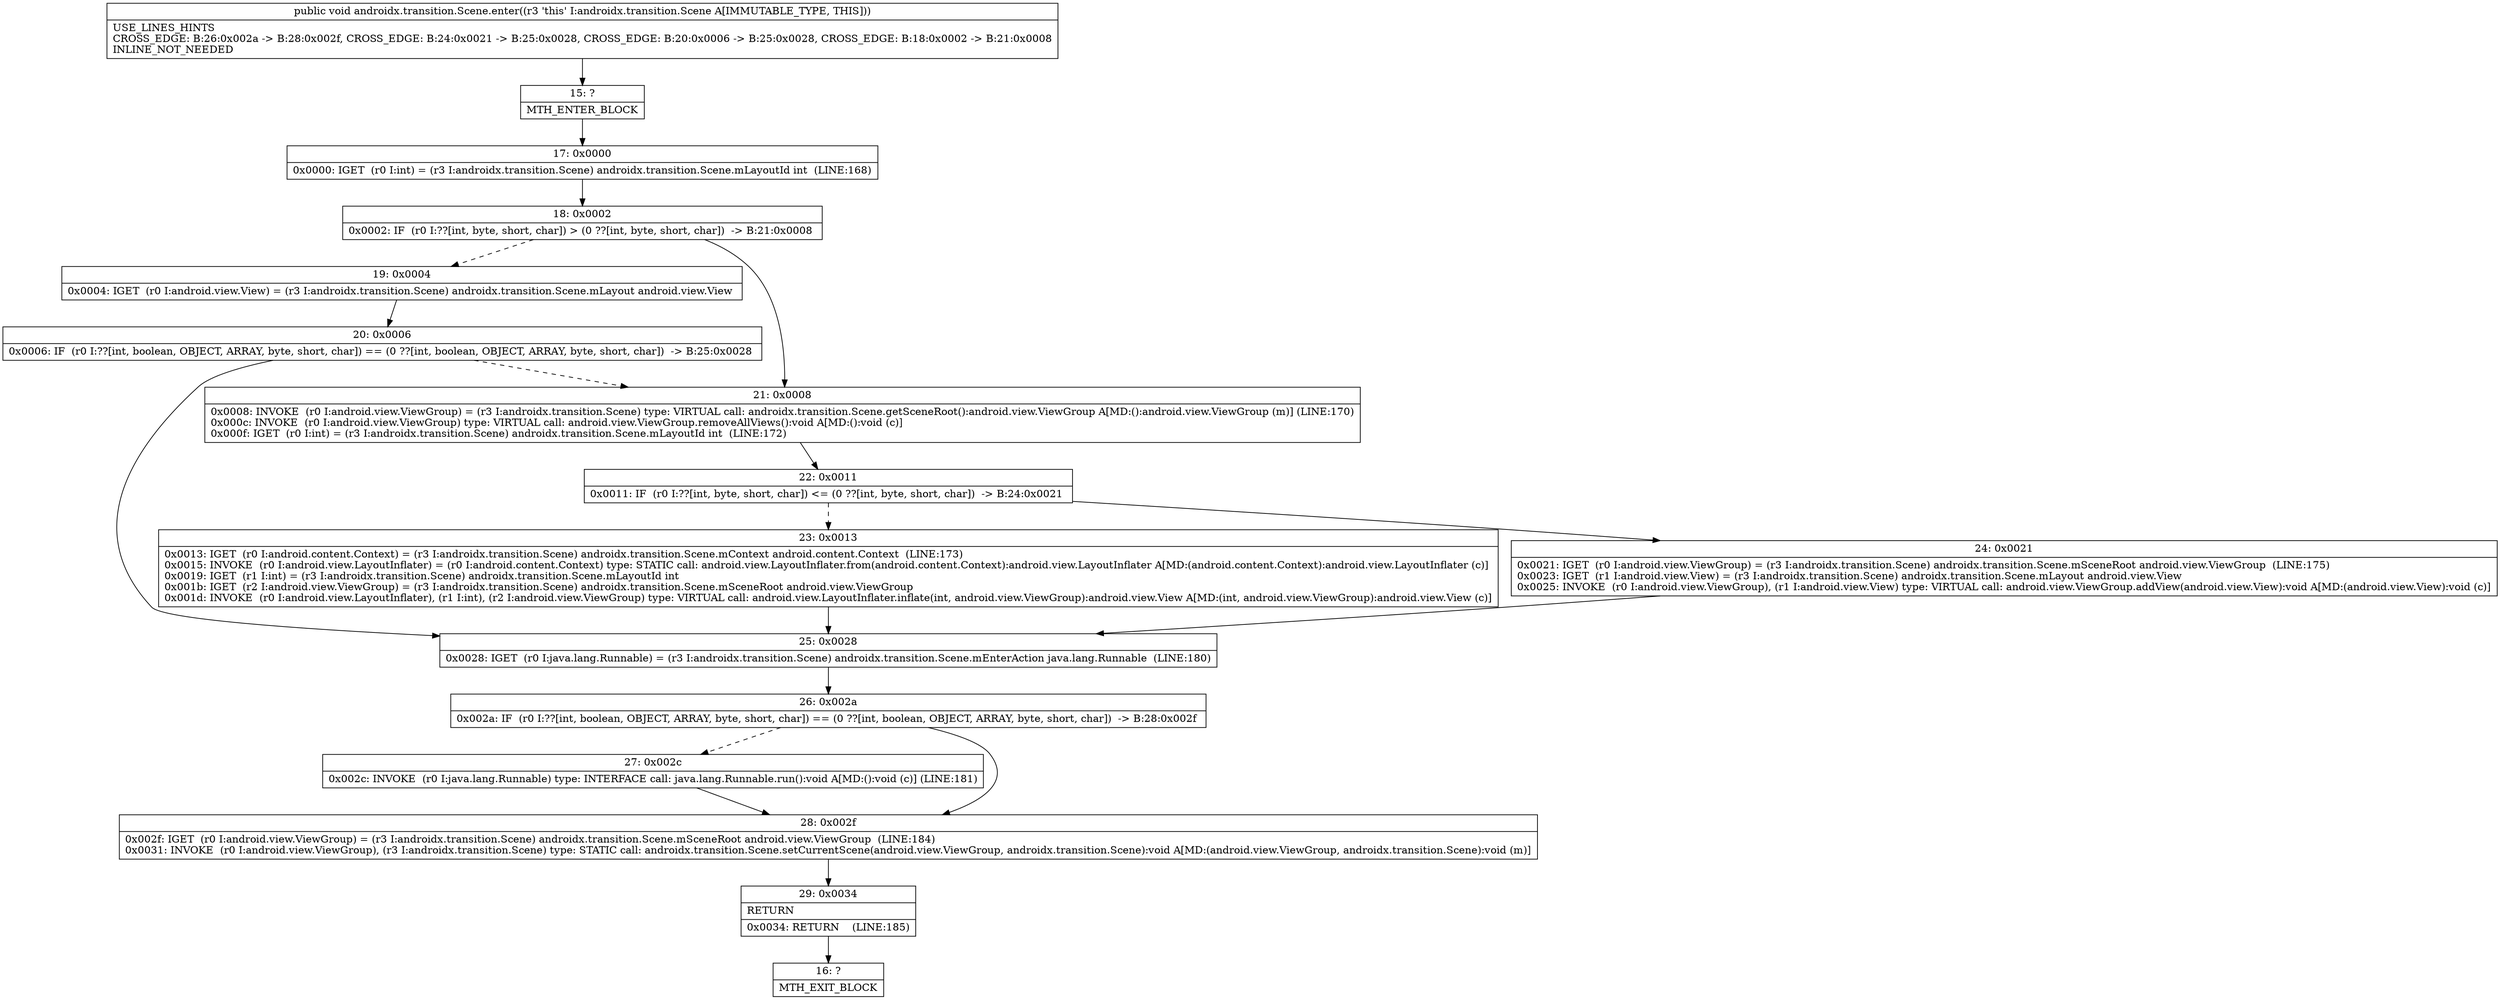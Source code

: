 digraph "CFG forandroidx.transition.Scene.enter()V" {
Node_15 [shape=record,label="{15\:\ ?|MTH_ENTER_BLOCK\l}"];
Node_17 [shape=record,label="{17\:\ 0x0000|0x0000: IGET  (r0 I:int) = (r3 I:androidx.transition.Scene) androidx.transition.Scene.mLayoutId int  (LINE:168)\l}"];
Node_18 [shape=record,label="{18\:\ 0x0002|0x0002: IF  (r0 I:??[int, byte, short, char]) \> (0 ??[int, byte, short, char])  \-\> B:21:0x0008 \l}"];
Node_19 [shape=record,label="{19\:\ 0x0004|0x0004: IGET  (r0 I:android.view.View) = (r3 I:androidx.transition.Scene) androidx.transition.Scene.mLayout android.view.View \l}"];
Node_20 [shape=record,label="{20\:\ 0x0006|0x0006: IF  (r0 I:??[int, boolean, OBJECT, ARRAY, byte, short, char]) == (0 ??[int, boolean, OBJECT, ARRAY, byte, short, char])  \-\> B:25:0x0028 \l}"];
Node_25 [shape=record,label="{25\:\ 0x0028|0x0028: IGET  (r0 I:java.lang.Runnable) = (r3 I:androidx.transition.Scene) androidx.transition.Scene.mEnterAction java.lang.Runnable  (LINE:180)\l}"];
Node_26 [shape=record,label="{26\:\ 0x002a|0x002a: IF  (r0 I:??[int, boolean, OBJECT, ARRAY, byte, short, char]) == (0 ??[int, boolean, OBJECT, ARRAY, byte, short, char])  \-\> B:28:0x002f \l}"];
Node_27 [shape=record,label="{27\:\ 0x002c|0x002c: INVOKE  (r0 I:java.lang.Runnable) type: INTERFACE call: java.lang.Runnable.run():void A[MD:():void (c)] (LINE:181)\l}"];
Node_28 [shape=record,label="{28\:\ 0x002f|0x002f: IGET  (r0 I:android.view.ViewGroup) = (r3 I:androidx.transition.Scene) androidx.transition.Scene.mSceneRoot android.view.ViewGroup  (LINE:184)\l0x0031: INVOKE  (r0 I:android.view.ViewGroup), (r3 I:androidx.transition.Scene) type: STATIC call: androidx.transition.Scene.setCurrentScene(android.view.ViewGroup, androidx.transition.Scene):void A[MD:(android.view.ViewGroup, androidx.transition.Scene):void (m)]\l}"];
Node_29 [shape=record,label="{29\:\ 0x0034|RETURN\l|0x0034: RETURN    (LINE:185)\l}"];
Node_16 [shape=record,label="{16\:\ ?|MTH_EXIT_BLOCK\l}"];
Node_21 [shape=record,label="{21\:\ 0x0008|0x0008: INVOKE  (r0 I:android.view.ViewGroup) = (r3 I:androidx.transition.Scene) type: VIRTUAL call: androidx.transition.Scene.getSceneRoot():android.view.ViewGroup A[MD:():android.view.ViewGroup (m)] (LINE:170)\l0x000c: INVOKE  (r0 I:android.view.ViewGroup) type: VIRTUAL call: android.view.ViewGroup.removeAllViews():void A[MD:():void (c)]\l0x000f: IGET  (r0 I:int) = (r3 I:androidx.transition.Scene) androidx.transition.Scene.mLayoutId int  (LINE:172)\l}"];
Node_22 [shape=record,label="{22\:\ 0x0011|0x0011: IF  (r0 I:??[int, byte, short, char]) \<= (0 ??[int, byte, short, char])  \-\> B:24:0x0021 \l}"];
Node_23 [shape=record,label="{23\:\ 0x0013|0x0013: IGET  (r0 I:android.content.Context) = (r3 I:androidx.transition.Scene) androidx.transition.Scene.mContext android.content.Context  (LINE:173)\l0x0015: INVOKE  (r0 I:android.view.LayoutInflater) = (r0 I:android.content.Context) type: STATIC call: android.view.LayoutInflater.from(android.content.Context):android.view.LayoutInflater A[MD:(android.content.Context):android.view.LayoutInflater (c)]\l0x0019: IGET  (r1 I:int) = (r3 I:androidx.transition.Scene) androidx.transition.Scene.mLayoutId int \l0x001b: IGET  (r2 I:android.view.ViewGroup) = (r3 I:androidx.transition.Scene) androidx.transition.Scene.mSceneRoot android.view.ViewGroup \l0x001d: INVOKE  (r0 I:android.view.LayoutInflater), (r1 I:int), (r2 I:android.view.ViewGroup) type: VIRTUAL call: android.view.LayoutInflater.inflate(int, android.view.ViewGroup):android.view.View A[MD:(int, android.view.ViewGroup):android.view.View (c)]\l}"];
Node_24 [shape=record,label="{24\:\ 0x0021|0x0021: IGET  (r0 I:android.view.ViewGroup) = (r3 I:androidx.transition.Scene) androidx.transition.Scene.mSceneRoot android.view.ViewGroup  (LINE:175)\l0x0023: IGET  (r1 I:android.view.View) = (r3 I:androidx.transition.Scene) androidx.transition.Scene.mLayout android.view.View \l0x0025: INVOKE  (r0 I:android.view.ViewGroup), (r1 I:android.view.View) type: VIRTUAL call: android.view.ViewGroup.addView(android.view.View):void A[MD:(android.view.View):void (c)]\l}"];
MethodNode[shape=record,label="{public void androidx.transition.Scene.enter((r3 'this' I:androidx.transition.Scene A[IMMUTABLE_TYPE, THIS]))  | USE_LINES_HINTS\lCROSS_EDGE: B:26:0x002a \-\> B:28:0x002f, CROSS_EDGE: B:24:0x0021 \-\> B:25:0x0028, CROSS_EDGE: B:20:0x0006 \-\> B:25:0x0028, CROSS_EDGE: B:18:0x0002 \-\> B:21:0x0008\lINLINE_NOT_NEEDED\l}"];
MethodNode -> Node_15;Node_15 -> Node_17;
Node_17 -> Node_18;
Node_18 -> Node_19[style=dashed];
Node_18 -> Node_21;
Node_19 -> Node_20;
Node_20 -> Node_21[style=dashed];
Node_20 -> Node_25;
Node_25 -> Node_26;
Node_26 -> Node_27[style=dashed];
Node_26 -> Node_28;
Node_27 -> Node_28;
Node_28 -> Node_29;
Node_29 -> Node_16;
Node_21 -> Node_22;
Node_22 -> Node_23[style=dashed];
Node_22 -> Node_24;
Node_23 -> Node_25;
Node_24 -> Node_25;
}

